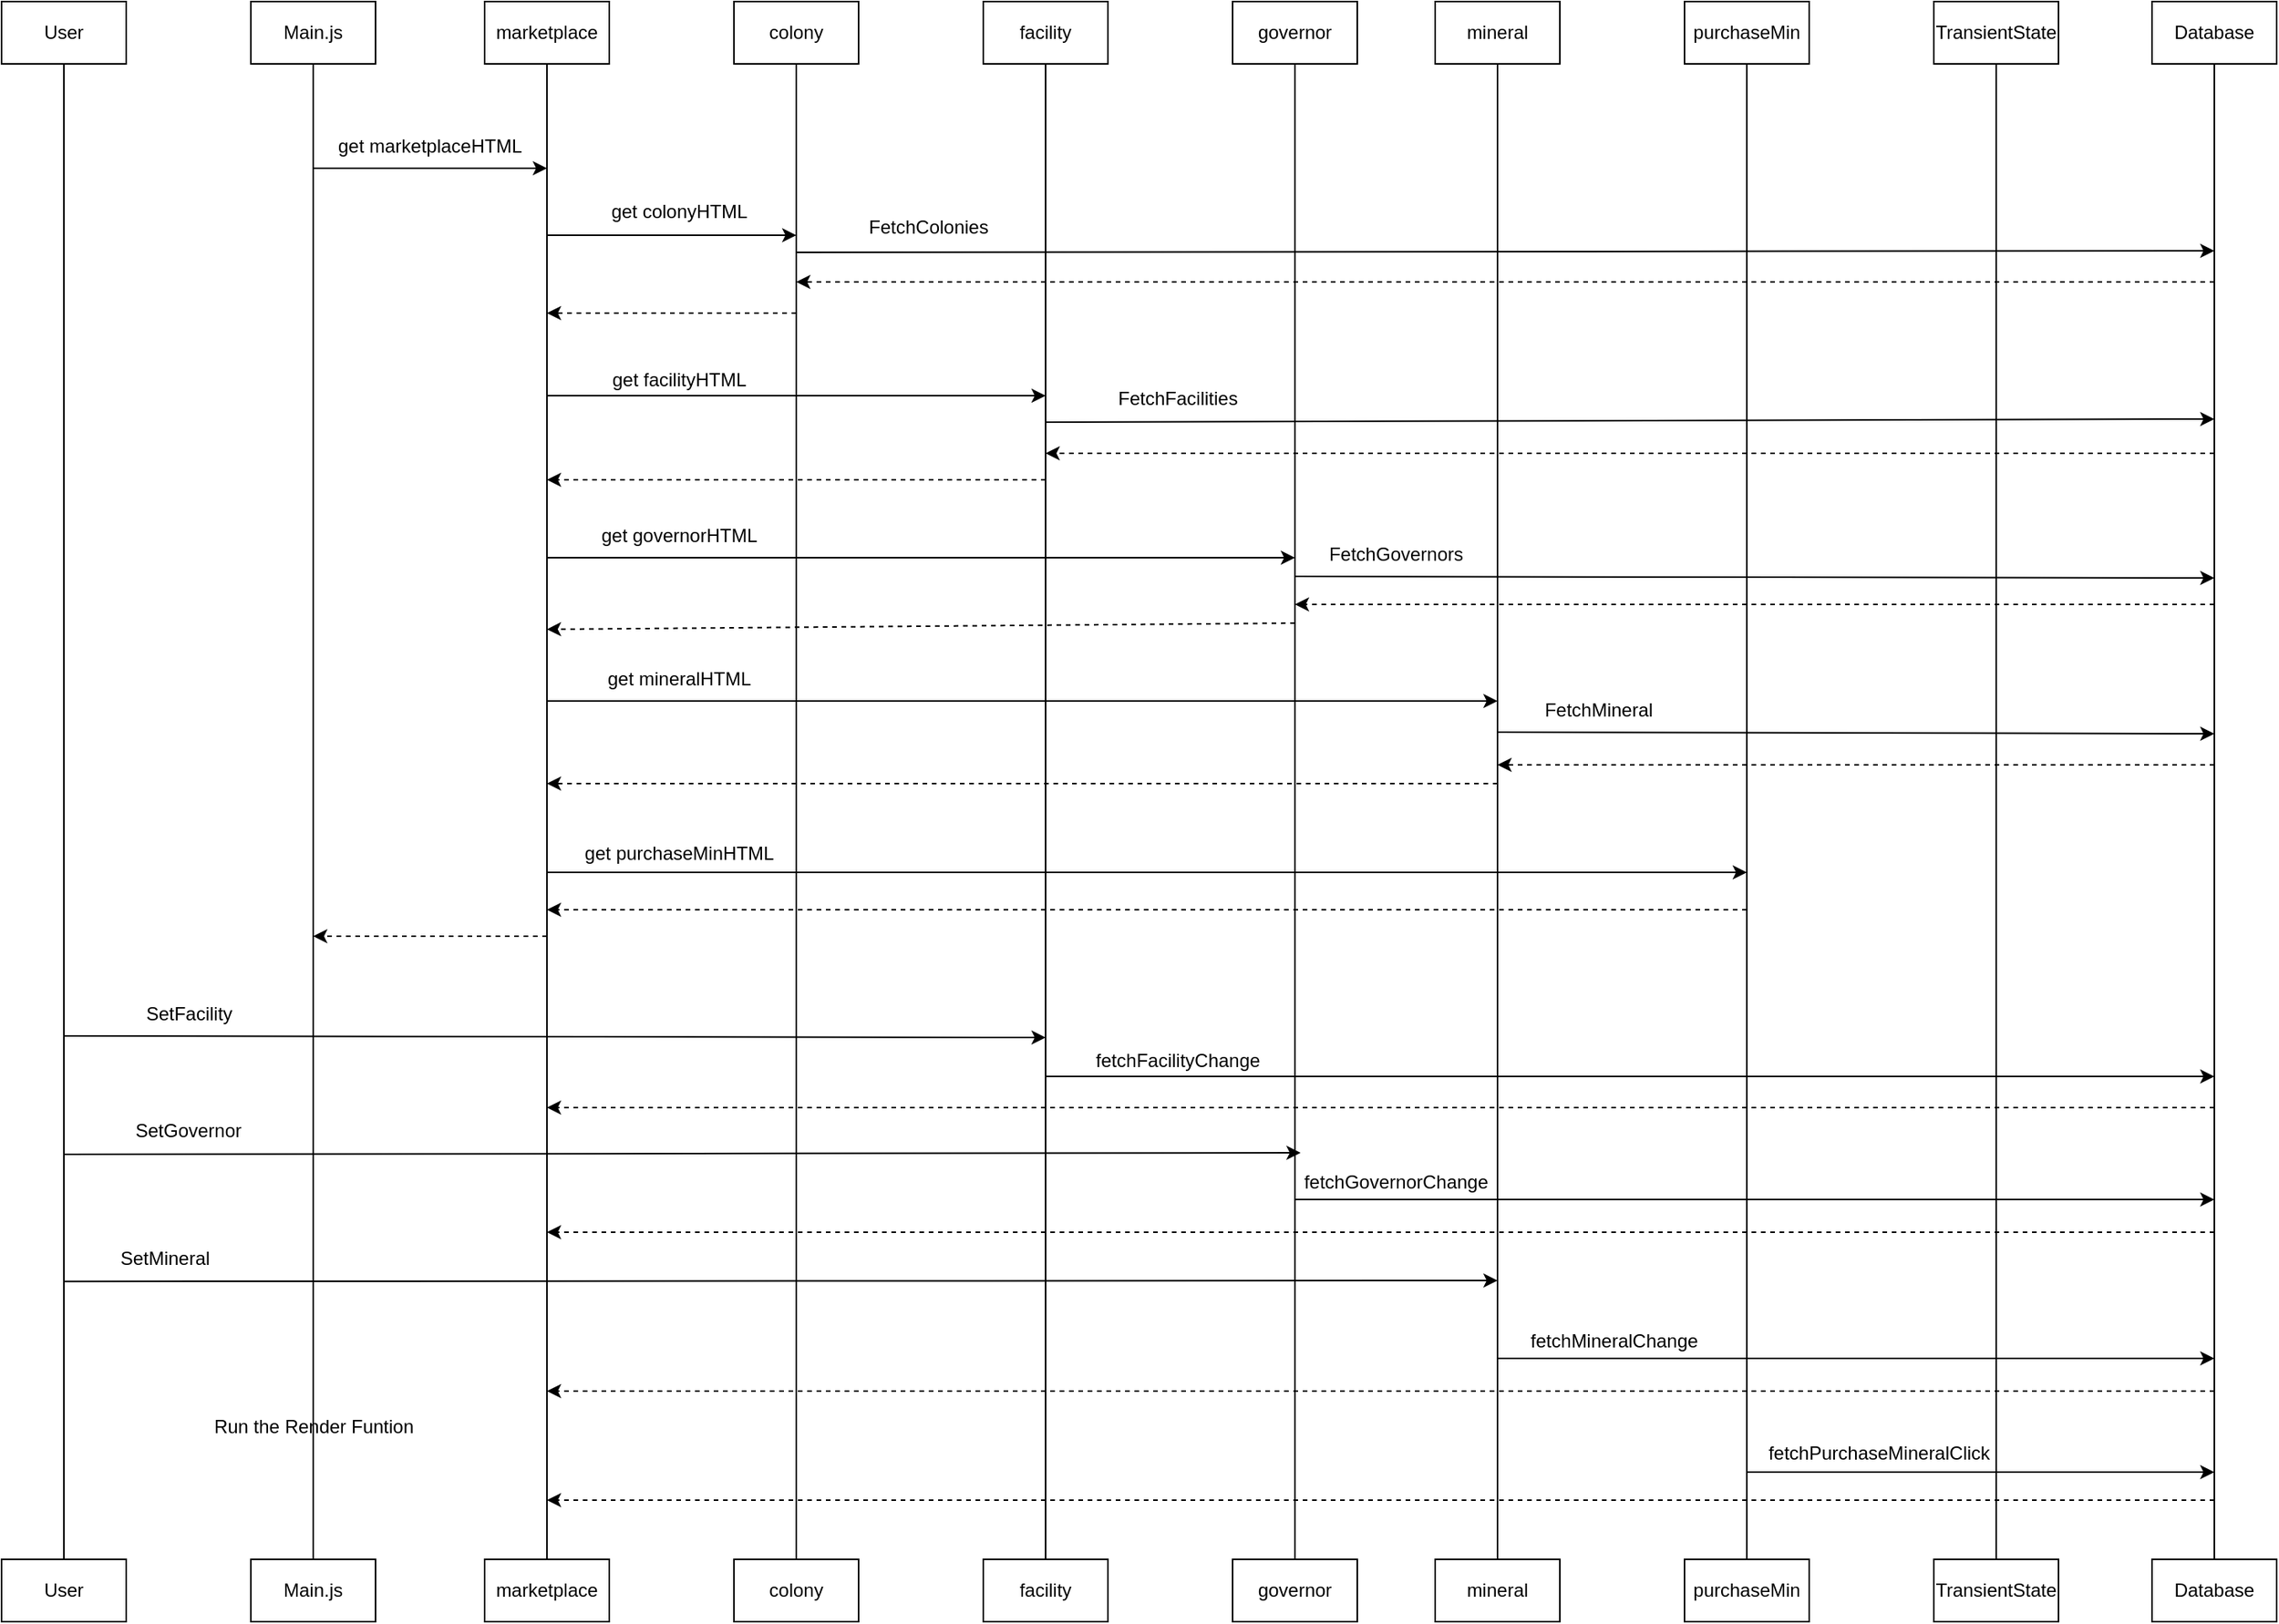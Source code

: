 <mxfile>
    <diagram id="MaPANrAAQ7k1E3-Xnas4" name="Page-1">
        <mxGraphModel dx="2427" dy="1737" grid="0" gridSize="10" guides="1" tooltips="1" connect="1" arrows="1" fold="1" page="0" pageScale="1" pageWidth="850" pageHeight="1100" math="0" shadow="0">
            <root>
                <mxCell id="0"/>
                <mxCell id="1" parent="0"/>
                <mxCell id="5" style="edgeStyle=none;html=1;entryX=0.5;entryY=0;entryDx=0;entryDy=0;endArrow=none;endFill=0;" edge="1" parent="1" source="2" target="4">
                    <mxGeometry relative="1" as="geometry"/>
                </mxCell>
                <mxCell id="2" value="Main.js" style="whiteSpace=wrap;html=1;" vertex="1" parent="1">
                    <mxGeometry x="-70" y="-230" width="80" height="40" as="geometry"/>
                </mxCell>
                <mxCell id="4" value="Main.js" style="whiteSpace=wrap;html=1;" vertex="1" parent="1">
                    <mxGeometry x="-70" y="770" width="80" height="40" as="geometry"/>
                </mxCell>
                <mxCell id="19" style="html=1;entryX=0.5;entryY=0;entryDx=0;entryDy=0;endArrow=none;endFill=0;" edge="1" parent="1" source="6" target="13">
                    <mxGeometry relative="1" as="geometry"/>
                </mxCell>
                <mxCell id="6" value="marketplace" style="whiteSpace=wrap;html=1;" vertex="1" parent="1">
                    <mxGeometry x="80" y="-230" width="80" height="40" as="geometry"/>
                </mxCell>
                <mxCell id="20" style="edgeStyle=none;html=1;entryX=0.5;entryY=0;entryDx=0;entryDy=0;endArrow=none;endFill=0;" edge="1" parent="1" source="7" target="14">
                    <mxGeometry relative="1" as="geometry"/>
                </mxCell>
                <mxCell id="7" value="colony" style="whiteSpace=wrap;html=1;" vertex="1" parent="1">
                    <mxGeometry x="240" y="-230" width="80" height="40" as="geometry"/>
                </mxCell>
                <mxCell id="22" style="edgeStyle=none;html=1;entryX=0.5;entryY=0;entryDx=0;entryDy=0;endArrow=none;endFill=0;" edge="1" parent="1" source="8" target="15">
                    <mxGeometry relative="1" as="geometry"/>
                </mxCell>
                <mxCell id="8" value="facility" style="whiteSpace=wrap;html=1;" vertex="1" parent="1">
                    <mxGeometry x="400" y="-230" width="80" height="40" as="geometry"/>
                </mxCell>
                <mxCell id="21" style="edgeStyle=none;html=1;entryX=0.5;entryY=0;entryDx=0;entryDy=0;endArrow=none;endFill=0;" edge="1" parent="1" source="9" target="16">
                    <mxGeometry relative="1" as="geometry"/>
                </mxCell>
                <mxCell id="9" value="governor" style="whiteSpace=wrap;html=1;" vertex="1" parent="1">
                    <mxGeometry x="560" y="-230" width="80" height="40" as="geometry"/>
                </mxCell>
                <mxCell id="23" style="edgeStyle=none;html=1;entryX=0.5;entryY=0;entryDx=0;entryDy=0;endArrow=none;endFill=0;" edge="1" parent="1" source="10" target="17">
                    <mxGeometry relative="1" as="geometry"/>
                </mxCell>
                <mxCell id="10" value="purchaseMin" style="whiteSpace=wrap;html=1;" vertex="1" parent="1">
                    <mxGeometry x="850" y="-230" width="80" height="40" as="geometry"/>
                </mxCell>
                <mxCell id="24" style="edgeStyle=none;html=1;entryX=0.5;entryY=0;entryDx=0;entryDy=0;strokeColor=none;endArrow=classicThin;endFill=1;startArrow=none;startFill=0;" edge="1" parent="1" source="11" target="18">
                    <mxGeometry relative="1" as="geometry"/>
                </mxCell>
                <mxCell id="26" style="edgeStyle=none;html=1;startArrow=none;startFill=0;endArrow=none;endFill=0;entryX=0.5;entryY=0;entryDx=0;entryDy=0;" edge="1" parent="1" source="11" target="18">
                    <mxGeometry relative="1" as="geometry">
                        <mxPoint x="1050" y="680" as="targetPoint"/>
                    </mxGeometry>
                </mxCell>
                <mxCell id="11" value="TransientState" style="whiteSpace=wrap;html=1;" vertex="1" parent="1">
                    <mxGeometry x="1010" y="-230" width="80" height="40" as="geometry"/>
                </mxCell>
                <mxCell id="13" value="marketplace" style="whiteSpace=wrap;html=1;" vertex="1" parent="1">
                    <mxGeometry x="80" y="770" width="80" height="40" as="geometry"/>
                </mxCell>
                <mxCell id="14" value="colony" style="whiteSpace=wrap;html=1;" vertex="1" parent="1">
                    <mxGeometry x="240" y="770" width="80" height="40" as="geometry"/>
                </mxCell>
                <mxCell id="15" value="facility" style="whiteSpace=wrap;html=1;" vertex="1" parent="1">
                    <mxGeometry x="400" y="770" width="80" height="40" as="geometry"/>
                </mxCell>
                <mxCell id="16" value="governor" style="whiteSpace=wrap;html=1;" vertex="1" parent="1">
                    <mxGeometry x="560" y="770" width="80" height="40" as="geometry"/>
                </mxCell>
                <mxCell id="17" value="purchaseMin" style="whiteSpace=wrap;html=1;" vertex="1" parent="1">
                    <mxGeometry x="850" y="770" width="80" height="40" as="geometry"/>
                </mxCell>
                <mxCell id="18" value="TransientState" style="whiteSpace=wrap;html=1;" vertex="1" parent="1">
                    <mxGeometry x="1010" y="770" width="80" height="40" as="geometry"/>
                </mxCell>
                <mxCell id="52" value="" style="endArrow=classic;html=1;" edge="1" parent="1">
                    <mxGeometry width="50" height="50" relative="1" as="geometry">
                        <mxPoint x="-30" y="-123" as="sourcePoint"/>
                        <mxPoint x="120" y="-123" as="targetPoint"/>
                    </mxGeometry>
                </mxCell>
                <mxCell id="53" value="get marketplaceHTML" style="text;html=1;strokeColor=none;fillColor=none;align=center;verticalAlign=middle;whiteSpace=wrap;rounded=0;" vertex="1" parent="1">
                    <mxGeometry x="-40" y="-152" width="170" height="30" as="geometry"/>
                </mxCell>
                <mxCell id="54" value="" style="endArrow=classic;html=1;dashed=1;" edge="1" parent="1">
                    <mxGeometry width="50" height="50" relative="1" as="geometry">
                        <mxPoint x="120" y="370" as="sourcePoint"/>
                        <mxPoint x="-30" y="370" as="targetPoint"/>
                    </mxGeometry>
                </mxCell>
                <mxCell id="55" value="" style="endArrow=classic;html=1;" edge="1" parent="1">
                    <mxGeometry width="50" height="50" relative="1" as="geometry">
                        <mxPoint x="120" y="-80" as="sourcePoint"/>
                        <mxPoint x="280" y="-80" as="targetPoint"/>
                    </mxGeometry>
                </mxCell>
                <mxCell id="56" value="" style="endArrow=classic;html=1;" edge="1" parent="1">
                    <mxGeometry width="50" height="50" relative="1" as="geometry">
                        <mxPoint x="120" y="23" as="sourcePoint"/>
                        <mxPoint x="440" y="23" as="targetPoint"/>
                    </mxGeometry>
                </mxCell>
                <mxCell id="57" value="" style="endArrow=classic;html=1;" edge="1" parent="1">
                    <mxGeometry width="50" height="50" relative="1" as="geometry">
                        <mxPoint x="120" y="127" as="sourcePoint"/>
                        <mxPoint x="600" y="127" as="targetPoint"/>
                    </mxGeometry>
                </mxCell>
                <mxCell id="58" value="" style="endArrow=classic;html=1;" edge="1" parent="1">
                    <mxGeometry width="50" height="50" relative="1" as="geometry">
                        <mxPoint x="120" y="329" as="sourcePoint"/>
                        <mxPoint x="890" y="329" as="targetPoint"/>
                    </mxGeometry>
                </mxCell>
                <mxCell id="60" value="" style="endArrow=classic;html=1;dashed=1;" edge="1" parent="1">
                    <mxGeometry width="50" height="50" relative="1" as="geometry">
                        <mxPoint x="440" y="77" as="sourcePoint"/>
                        <mxPoint x="120" y="77" as="targetPoint"/>
                    </mxGeometry>
                </mxCell>
                <mxCell id="61" value="" style="endArrow=classic;html=1;dashed=1;" edge="1" parent="1">
                    <mxGeometry width="50" height="50" relative="1" as="geometry">
                        <mxPoint x="600" y="169" as="sourcePoint"/>
                        <mxPoint x="120" y="173" as="targetPoint"/>
                    </mxGeometry>
                </mxCell>
                <mxCell id="62" value="" style="endArrow=classic;html=1;dashed=1;" edge="1" parent="1">
                    <mxGeometry width="50" height="50" relative="1" as="geometry">
                        <mxPoint x="890" y="353" as="sourcePoint"/>
                        <mxPoint x="120" y="353" as="targetPoint"/>
                    </mxGeometry>
                </mxCell>
                <mxCell id="63" style="edgeStyle=none;html=1;entryX=0.5;entryY=0;entryDx=0;entryDy=0;strokeColor=none;endArrow=classicThin;endFill=1;startArrow=none;startFill=0;" edge="1" source="65" target="66" parent="1">
                    <mxGeometry relative="1" as="geometry"/>
                </mxCell>
                <mxCell id="64" style="edgeStyle=none;html=1;startArrow=none;startFill=0;endArrow=none;endFill=0;entryX=0.5;entryY=0;entryDx=0;entryDy=0;" edge="1" source="65" parent="1" target="66">
                    <mxGeometry relative="1" as="geometry">
                        <mxPoint x="1190" y="680" as="targetPoint"/>
                    </mxGeometry>
                </mxCell>
                <mxCell id="65" value="Database" style="whiteSpace=wrap;html=1;" vertex="1" parent="1">
                    <mxGeometry x="1150" y="-230" width="80" height="40" as="geometry"/>
                </mxCell>
                <mxCell id="66" value="Database" style="whiteSpace=wrap;html=1;" vertex="1" parent="1">
                    <mxGeometry x="1150" y="770" width="80" height="40" as="geometry"/>
                </mxCell>
                <mxCell id="67" value="" style="endArrow=classic;html=1;" edge="1" parent="1">
                    <mxGeometry width="50" height="50" relative="1" as="geometry">
                        <mxPoint x="600" y="139" as="sourcePoint"/>
                        <mxPoint x="1190" y="140" as="targetPoint"/>
                    </mxGeometry>
                </mxCell>
                <mxCell id="68" value="" style="endArrow=classic;html=1;dashed=1;" edge="1" parent="1">
                    <mxGeometry width="50" height="50" relative="1" as="geometry">
                        <mxPoint x="1190" y="480" as="sourcePoint"/>
                        <mxPoint x="120" y="480" as="targetPoint"/>
                    </mxGeometry>
                </mxCell>
                <mxCell id="69" value="" style="endArrow=classic;html=1;" edge="1" parent="1">
                    <mxGeometry width="50" height="50" relative="1" as="geometry">
                        <mxPoint x="440" y="40" as="sourcePoint"/>
                        <mxPoint x="1190" y="38" as="targetPoint"/>
                    </mxGeometry>
                </mxCell>
                <mxCell id="70" value="" style="endArrow=classic;html=1;dashed=1;" edge="1" parent="1">
                    <mxGeometry width="50" height="50" relative="1" as="geometry">
                        <mxPoint x="1190" y="-50" as="sourcePoint"/>
                        <mxPoint x="280" y="-50" as="targetPoint"/>
                    </mxGeometry>
                </mxCell>
                <mxCell id="71" value="" style="endArrow=classic;html=1;" edge="1" parent="1">
                    <mxGeometry width="50" height="50" relative="1" as="geometry">
                        <mxPoint x="280" y="-69" as="sourcePoint"/>
                        <mxPoint x="1190" y="-70" as="targetPoint"/>
                    </mxGeometry>
                </mxCell>
                <mxCell id="73" value="" style="endArrow=classic;html=1;entryX=0;entryY=1;entryDx=0;entryDy=0;" edge="1" parent="1">
                    <mxGeometry width="50" height="50" relative="1" as="geometry">
                        <mxPoint x="-190" y="434" as="sourcePoint"/>
                        <mxPoint x="440" y="435.0" as="targetPoint"/>
                    </mxGeometry>
                </mxCell>
                <mxCell id="74" value="FetchColonies" style="text;html=1;strokeColor=none;fillColor=none;align=center;verticalAlign=middle;whiteSpace=wrap;rounded=0;" vertex="1" parent="1">
                    <mxGeometry x="280" y="-100" width="170" height="30" as="geometry"/>
                </mxCell>
                <mxCell id="75" value="FetchFacilities" style="text;html=1;strokeColor=none;fillColor=none;align=center;verticalAlign=middle;whiteSpace=wrap;rounded=0;" vertex="1" parent="1">
                    <mxGeometry x="440" y="10" width="170" height="30" as="geometry"/>
                </mxCell>
                <mxCell id="76" value="FetchGovernors" style="text;html=1;strokeColor=none;fillColor=none;align=center;verticalAlign=middle;whiteSpace=wrap;rounded=0;" vertex="1" parent="1">
                    <mxGeometry x="580" y="110" width="170" height="30" as="geometry"/>
                </mxCell>
                <mxCell id="77" value="get colonyHTML" style="text;html=1;strokeColor=none;fillColor=none;align=center;verticalAlign=middle;whiteSpace=wrap;rounded=0;" vertex="1" parent="1">
                    <mxGeometry x="120" y="-110" width="170" height="30" as="geometry"/>
                </mxCell>
                <mxCell id="80" value="get facilityHTML" style="text;html=1;strokeColor=none;fillColor=none;align=center;verticalAlign=middle;whiteSpace=wrap;rounded=0;" vertex="1" parent="1">
                    <mxGeometry x="120" y="-2" width="170" height="30" as="geometry"/>
                </mxCell>
                <mxCell id="81" value="get governorHTML" style="text;html=1;strokeColor=none;fillColor=none;align=center;verticalAlign=middle;whiteSpace=wrap;rounded=0;" vertex="1" parent="1">
                    <mxGeometry x="120" y="98" width="170" height="30" as="geometry"/>
                </mxCell>
                <mxCell id="83" value="get purchaseMinHTML" style="text;html=1;strokeColor=none;fillColor=none;align=center;verticalAlign=middle;whiteSpace=wrap;rounded=0;" vertex="1" parent="1">
                    <mxGeometry x="120" y="302" width="170" height="30" as="geometry"/>
                </mxCell>
                <mxCell id="87" value="" style="endArrow=classic;html=1;entryX=0.139;entryY=-0.133;entryDx=0;entryDy=0;entryPerimeter=0;" edge="1" parent="1" target="103">
                    <mxGeometry width="50" height="50" relative="1" as="geometry">
                        <mxPoint x="-190" y="510" as="sourcePoint"/>
                        <mxPoint x="1050.0" y="510.0" as="targetPoint"/>
                    </mxGeometry>
                </mxCell>
                <mxCell id="93" value="" style="endArrow=classic;html=1;" edge="1" parent="1">
                    <mxGeometry width="50" height="50" relative="1" as="geometry">
                        <mxPoint x="440" y="460" as="sourcePoint"/>
                        <mxPoint x="1190" y="460" as="targetPoint"/>
                    </mxGeometry>
                </mxCell>
                <mxCell id="94" value="" style="endArrow=classic;html=1;" edge="1" parent="1">
                    <mxGeometry width="50" height="50" relative="1" as="geometry">
                        <mxPoint x="600" y="539" as="sourcePoint"/>
                        <mxPoint x="1190" y="539" as="targetPoint"/>
                    </mxGeometry>
                </mxCell>
                <mxCell id="95" value="" style="endArrow=classic;html=1;" edge="1" parent="1">
                    <mxGeometry width="50" height="50" relative="1" as="geometry">
                        <mxPoint x="890" y="714" as="sourcePoint"/>
                        <mxPoint x="1190" y="714" as="targetPoint"/>
                    </mxGeometry>
                </mxCell>
                <mxCell id="96" value="" style="endArrow=classic;html=1;dashed=1;" edge="1" parent="1">
                    <mxGeometry width="50" height="50" relative="1" as="geometry">
                        <mxPoint x="1190" y="560" as="sourcePoint"/>
                        <mxPoint x="120" y="560.0" as="targetPoint"/>
                    </mxGeometry>
                </mxCell>
                <mxCell id="97" value="" style="endArrow=classic;html=1;dashed=1;" edge="1" parent="1">
                    <mxGeometry width="50" height="50" relative="1" as="geometry">
                        <mxPoint x="1190" y="732" as="sourcePoint"/>
                        <mxPoint x="120" y="732.0" as="targetPoint"/>
                    </mxGeometry>
                </mxCell>
                <mxCell id="98" value="fetchFacilityChange" style="text;html=1;strokeColor=none;fillColor=none;align=center;verticalAlign=middle;whiteSpace=wrap;rounded=0;" vertex="1" parent="1">
                    <mxGeometry x="440" y="435" width="170" height="30" as="geometry"/>
                </mxCell>
                <mxCell id="100" value="SetGovernor" style="text;html=1;strokeColor=none;fillColor=none;align=center;verticalAlign=middle;whiteSpace=wrap;rounded=0;" vertex="1" parent="1">
                    <mxGeometry x="-195" y="480" width="170" height="30" as="geometry"/>
                </mxCell>
                <mxCell id="103" value="fetchGovernorChange" style="text;html=1;strokeColor=none;fillColor=none;align=center;verticalAlign=middle;whiteSpace=wrap;rounded=0;" vertex="1" parent="1">
                    <mxGeometry x="580" y="513" width="170" height="30" as="geometry"/>
                </mxCell>
                <mxCell id="104" value="fetchPurchaseMineralClick" style="text;html=1;strokeColor=none;fillColor=none;align=center;verticalAlign=middle;whiteSpace=wrap;rounded=0;" vertex="1" parent="1">
                    <mxGeometry x="890" y="687" width="170" height="30" as="geometry"/>
                </mxCell>
                <mxCell id="108" value="mineral" style="whiteSpace=wrap;html=1;" vertex="1" parent="1">
                    <mxGeometry x="690" y="-230" width="80" height="40" as="geometry"/>
                </mxCell>
                <mxCell id="109" style="edgeStyle=none;html=1;entryX=0.5;entryY=0;entryDx=0;entryDy=0;endArrow=none;endFill=0;" edge="1" source="108" target="110" parent="1">
                    <mxGeometry relative="1" as="geometry"/>
                </mxCell>
                <mxCell id="110" value="mineral" style="whiteSpace=wrap;html=1;" vertex="1" parent="1">
                    <mxGeometry x="690" y="770" width="80" height="40" as="geometry"/>
                </mxCell>
                <mxCell id="111" value="FetchMineral" style="text;html=1;strokeColor=none;fillColor=none;align=center;verticalAlign=middle;whiteSpace=wrap;rounded=0;" vertex="1" parent="1">
                    <mxGeometry x="710" y="210" width="170" height="30" as="geometry"/>
                </mxCell>
                <mxCell id="112" value="" style="endArrow=classic;html=1;" edge="1" parent="1">
                    <mxGeometry width="50" height="50" relative="1" as="geometry">
                        <mxPoint x="730.0" y="239" as="sourcePoint"/>
                        <mxPoint x="1190" y="240" as="targetPoint"/>
                    </mxGeometry>
                </mxCell>
                <mxCell id="113" value="" style="endArrow=classic;html=1;dashed=1;" edge="1" parent="1">
                    <mxGeometry width="50" height="50" relative="1" as="geometry">
                        <mxPoint x="1190" y="260" as="sourcePoint"/>
                        <mxPoint x="730.0" y="260" as="targetPoint"/>
                    </mxGeometry>
                </mxCell>
                <mxCell id="114" value="SetMineral" style="text;html=1;strokeColor=none;fillColor=none;align=center;verticalAlign=middle;whiteSpace=wrap;rounded=0;" vertex="1" parent="1">
                    <mxGeometry x="-210" y="561.57" width="170" height="30" as="geometry"/>
                </mxCell>
                <mxCell id="115" value="" style="endArrow=classic;html=1;" edge="1" parent="1">
                    <mxGeometry width="50" height="50" relative="1" as="geometry">
                        <mxPoint x="-190" y="591.57" as="sourcePoint"/>
                        <mxPoint x="730" y="591" as="targetPoint"/>
                    </mxGeometry>
                </mxCell>
                <mxCell id="116" value="" style="endArrow=classic;html=1;exitX=0.059;exitY=0.867;exitDx=0;exitDy=0;exitPerimeter=0;" edge="1" parent="1" source="117">
                    <mxGeometry width="50" height="50" relative="1" as="geometry">
                        <mxPoint x="600" y="641" as="sourcePoint"/>
                        <mxPoint x="1190" y="641" as="targetPoint"/>
                    </mxGeometry>
                </mxCell>
                <mxCell id="117" value="fetchMineralChange" style="text;html=1;strokeColor=none;fillColor=none;align=center;verticalAlign=middle;whiteSpace=wrap;rounded=0;" vertex="1" parent="1">
                    <mxGeometry x="720" y="615" width="170" height="30" as="geometry"/>
                </mxCell>
                <mxCell id="118" value="" style="endArrow=classic;html=1;dashed=1;" edge="1" parent="1">
                    <mxGeometry width="50" height="50" relative="1" as="geometry">
                        <mxPoint x="1190" y="662" as="sourcePoint"/>
                        <mxPoint x="120" y="662.0" as="targetPoint"/>
                    </mxGeometry>
                </mxCell>
                <mxCell id="119" value="" style="endArrow=classic;html=1;dashed=1;" edge="1" parent="1">
                    <mxGeometry width="50" height="50" relative="1" as="geometry">
                        <mxPoint x="280" y="-30" as="sourcePoint"/>
                        <mxPoint x="120" y="-30" as="targetPoint"/>
                    </mxGeometry>
                </mxCell>
                <mxCell id="120" value="User" style="whiteSpace=wrap;html=1;" vertex="1" parent="1">
                    <mxGeometry x="-230" y="-230" width="80" height="40" as="geometry"/>
                </mxCell>
                <mxCell id="121" style="edgeStyle=none;html=1;entryX=0.5;entryY=0;entryDx=0;entryDy=0;endArrow=none;endFill=0;" edge="1" source="120" target="122" parent="1">
                    <mxGeometry relative="1" as="geometry"/>
                </mxCell>
                <mxCell id="122" value="User" style="whiteSpace=wrap;html=1;" vertex="1" parent="1">
                    <mxGeometry x="-230" y="770" width="80" height="40" as="geometry"/>
                </mxCell>
                <mxCell id="125" value="SetFacility" style="text;html=1;align=center;verticalAlign=middle;resizable=0;points=[];autosize=1;strokeColor=none;fillColor=none;" vertex="1" parent="1">
                    <mxGeometry x="-150" y="405" width="80" height="30" as="geometry"/>
                </mxCell>
                <mxCell id="126" value="Run the Render Funtion" style="text;html=1;align=center;verticalAlign=middle;resizable=0;points=[];autosize=1;strokeColor=none;fillColor=none;" vertex="1" parent="1">
                    <mxGeometry x="-105" y="670" width="150" height="30" as="geometry"/>
                </mxCell>
                <mxCell id="127" value="" style="endArrow=classic;html=1;dashed=1;" edge="1" parent="1">
                    <mxGeometry width="50" height="50" relative="1" as="geometry">
                        <mxPoint x="1190.0" y="60.0" as="sourcePoint"/>
                        <mxPoint x="440" y="60" as="targetPoint"/>
                    </mxGeometry>
                </mxCell>
                <mxCell id="128" value="" style="endArrow=classic;html=1;dashed=1;" edge="1" parent="1">
                    <mxGeometry width="50" height="50" relative="1" as="geometry">
                        <mxPoint x="1190.0" y="157.0" as="sourcePoint"/>
                        <mxPoint x="600" y="157" as="targetPoint"/>
                    </mxGeometry>
                </mxCell>
                <mxCell id="129" value="get mineralHTML" style="text;html=1;strokeColor=none;fillColor=none;align=center;verticalAlign=middle;whiteSpace=wrap;rounded=0;" vertex="1" parent="1">
                    <mxGeometry x="120" y="190" width="170" height="30" as="geometry"/>
                </mxCell>
                <mxCell id="130" value="" style="endArrow=classic;html=1;" edge="1" parent="1">
                    <mxGeometry width="50" height="50" relative="1" as="geometry">
                        <mxPoint x="120" y="219" as="sourcePoint"/>
                        <mxPoint x="730" y="219" as="targetPoint"/>
                    </mxGeometry>
                </mxCell>
                <mxCell id="131" value="" style="endArrow=classic;html=1;dashed=1;" edge="1" parent="1">
                    <mxGeometry width="50" height="50" relative="1" as="geometry">
                        <mxPoint x="730.0" y="272.0" as="sourcePoint"/>
                        <mxPoint x="120" y="272" as="targetPoint"/>
                    </mxGeometry>
                </mxCell>
            </root>
        </mxGraphModel>
    </diagram>
</mxfile>